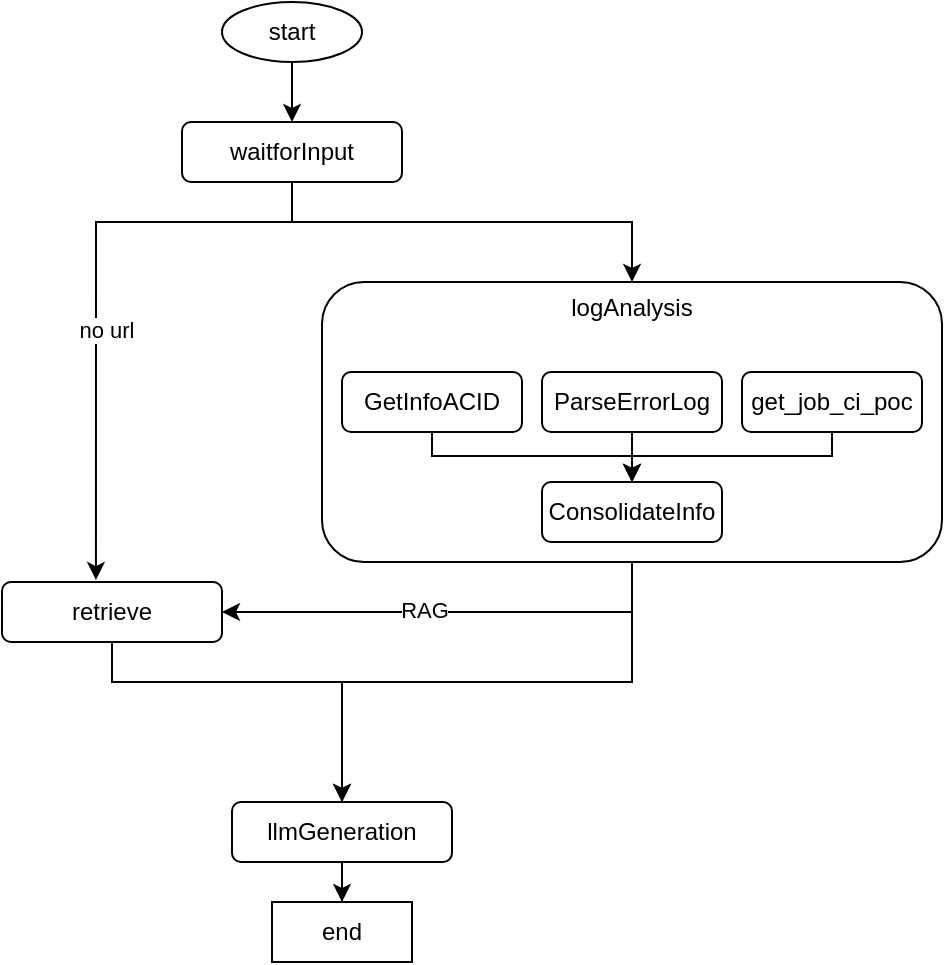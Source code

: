 <mxfile version="26.0.11" pages="2">
  <diagram name="Page-1" id="2KfSKzagt-H9lkBOi7nG">
    <mxGraphModel dx="983" dy="517" grid="0" gridSize="10" guides="1" tooltips="1" connect="1" arrows="1" fold="1" page="1" pageScale="1" pageWidth="850" pageHeight="1100" math="0" shadow="0">
      <root>
        <mxCell id="0" />
        <mxCell id="1" parent="0" />
        <mxCell id="HYfDQJVTTf4Tqtrrh-YE-16" style="edgeStyle=orthogonalEdgeStyle;rounded=0;orthogonalLoop=1;jettySize=auto;html=1;" parent="1" source="HYfDQJVTTf4Tqtrrh-YE-2" target="HYfDQJVTTf4Tqtrrh-YE-5" edge="1">
          <mxGeometry relative="1" as="geometry" />
        </mxCell>
        <mxCell id="HYfDQJVTTf4Tqtrrh-YE-2" value="start" style="ellipse;whiteSpace=wrap;html=1;" parent="1" vertex="1">
          <mxGeometry x="220" y="30" width="70" height="30" as="geometry" />
        </mxCell>
        <mxCell id="HYfDQJVTTf4Tqtrrh-YE-3" value="end" style="rounded=0;whiteSpace=wrap;html=1;" parent="1" vertex="1">
          <mxGeometry x="245" y="480" width="70" height="30" as="geometry" />
        </mxCell>
        <mxCell id="HYfDQJVTTf4Tqtrrh-YE-18" style="edgeStyle=orthogonalEdgeStyle;rounded=0;orthogonalLoop=1;jettySize=auto;html=1;entryX=0.5;entryY=0;entryDx=0;entryDy=0;" parent="1" source="HYfDQJVTTf4Tqtrrh-YE-5" target="HYfDQJVTTf4Tqtrrh-YE-6" edge="1">
          <mxGeometry relative="1" as="geometry">
            <Array as="points">
              <mxPoint x="255" y="140" />
              <mxPoint x="425" y="140" />
            </Array>
          </mxGeometry>
        </mxCell>
        <mxCell id="HYfDQJVTTf4Tqtrrh-YE-5" value="waitforInput" style="rounded=1;whiteSpace=wrap;html=1;" parent="1" vertex="1">
          <mxGeometry x="200" y="90" width="110" height="30" as="geometry" />
        </mxCell>
        <mxCell id="HYfDQJVTTf4Tqtrrh-YE-24" style="edgeStyle=orthogonalEdgeStyle;rounded=0;orthogonalLoop=1;jettySize=auto;html=1;entryX=0.5;entryY=0;entryDx=0;entryDy=0;" parent="1" source="HYfDQJVTTf4Tqtrrh-YE-7" target="HYfDQJVTTf4Tqtrrh-YE-3" edge="1">
          <mxGeometry relative="1" as="geometry" />
        </mxCell>
        <mxCell id="HYfDQJVTTf4Tqtrrh-YE-7" value="llmGeneration" style="rounded=1;whiteSpace=wrap;html=1;" parent="1" vertex="1">
          <mxGeometry x="225" y="430" width="110" height="30" as="geometry" />
        </mxCell>
        <mxCell id="hVEIs468KWUYcnS5dMG5-2" style="edgeStyle=orthogonalEdgeStyle;rounded=0;orthogonalLoop=1;jettySize=auto;html=1;entryX=0.5;entryY=0;entryDx=0;entryDy=0;" edge="1" parent="1" source="HYfDQJVTTf4Tqtrrh-YE-8" target="HYfDQJVTTf4Tqtrrh-YE-7">
          <mxGeometry relative="1" as="geometry">
            <Array as="points">
              <mxPoint x="165" y="370" />
              <mxPoint x="280" y="370" />
            </Array>
          </mxGeometry>
        </mxCell>
        <mxCell id="HYfDQJVTTf4Tqtrrh-YE-8" value="retrieve" style="rounded=1;whiteSpace=wrap;html=1;" parent="1" vertex="1">
          <mxGeometry x="110" y="320" width="110" height="30" as="geometry" />
        </mxCell>
        <mxCell id="HYfDQJVTTf4Tqtrrh-YE-14" value="" style="group" parent="1" vertex="1" connectable="0">
          <mxGeometry x="270" y="170" width="310" height="140" as="geometry" />
        </mxCell>
        <mxCell id="HYfDQJVTTf4Tqtrrh-YE-6" value="logAnalysis&lt;div&gt;&lt;br&gt;&lt;/div&gt;&lt;div&gt;&lt;br&gt;&lt;/div&gt;&lt;div&gt;&lt;br&gt;&lt;/div&gt;&lt;div&gt;&lt;br&gt;&lt;/div&gt;&lt;div&gt;&lt;br&gt;&lt;/div&gt;&lt;div&gt;&lt;br&gt;&lt;/div&gt;&lt;div&gt;&lt;br&gt;&lt;/div&gt;&lt;div&gt;&lt;br&gt;&lt;/div&gt;" style="rounded=1;whiteSpace=wrap;html=1;labelPosition=center;verticalLabelPosition=middle;align=center;verticalAlign=middle;movable=1;resizable=1;rotatable=1;deletable=1;editable=1;locked=0;connectable=1;" parent="HYfDQJVTTf4Tqtrrh-YE-14" vertex="1">
          <mxGeometry width="310" height="140" as="geometry" />
        </mxCell>
        <mxCell id="HYfDQJVTTf4Tqtrrh-YE-25" style="edgeStyle=orthogonalEdgeStyle;rounded=0;orthogonalLoop=1;jettySize=auto;html=1;entryX=0.5;entryY=0;entryDx=0;entryDy=0;" parent="HYfDQJVTTf4Tqtrrh-YE-14" source="HYfDQJVTTf4Tqtrrh-YE-9" target="HYfDQJVTTf4Tqtrrh-YE-13" edge="1">
          <mxGeometry relative="1" as="geometry">
            <Array as="points">
              <mxPoint x="55" y="87" />
              <mxPoint x="155" y="87" />
            </Array>
          </mxGeometry>
        </mxCell>
        <mxCell id="HYfDQJVTTf4Tqtrrh-YE-9" value="&lt;div&gt;&lt;span style=&quot;background-color: transparent; color: light-dark(rgb(0, 0, 0), rgb(255, 255, 255));&quot;&gt;GetInfoACID&lt;/span&gt;&lt;/div&gt;" style="rounded=1;whiteSpace=wrap;html=1;movable=1;resizable=1;rotatable=1;deletable=1;editable=1;locked=0;connectable=1;" parent="HYfDQJVTTf4Tqtrrh-YE-14" vertex="1">
          <mxGeometry x="10" y="45" width="90" height="30" as="geometry" />
        </mxCell>
        <mxCell id="HYfDQJVTTf4Tqtrrh-YE-26" style="edgeStyle=orthogonalEdgeStyle;rounded=0;orthogonalLoop=1;jettySize=auto;html=1;entryX=0.5;entryY=0;entryDx=0;entryDy=0;" parent="HYfDQJVTTf4Tqtrrh-YE-14" source="HYfDQJVTTf4Tqtrrh-YE-10" target="HYfDQJVTTf4Tqtrrh-YE-13" edge="1">
          <mxGeometry relative="1" as="geometry" />
        </mxCell>
        <mxCell id="HYfDQJVTTf4Tqtrrh-YE-10" value="&lt;div&gt;&lt;span style=&quot;background-color: transparent; color: light-dark(rgb(0, 0, 0), rgb(255, 255, 255));&quot;&gt;ParseErrorLog&lt;/span&gt;&lt;/div&gt;" style="rounded=1;whiteSpace=wrap;html=1;movable=1;resizable=1;rotatable=1;deletable=1;editable=1;locked=0;connectable=1;" parent="HYfDQJVTTf4Tqtrrh-YE-14" vertex="1">
          <mxGeometry x="110" y="45" width="90" height="30" as="geometry" />
        </mxCell>
        <mxCell id="HYfDQJVTTf4Tqtrrh-YE-27" style="edgeStyle=orthogonalEdgeStyle;rounded=0;orthogonalLoop=1;jettySize=auto;html=1;entryX=0.5;entryY=0;entryDx=0;entryDy=0;" parent="HYfDQJVTTf4Tqtrrh-YE-14" source="HYfDQJVTTf4Tqtrrh-YE-12" target="HYfDQJVTTf4Tqtrrh-YE-13" edge="1">
          <mxGeometry relative="1" as="geometry">
            <Array as="points">
              <mxPoint x="255" y="87" />
              <mxPoint x="155" y="87" />
            </Array>
          </mxGeometry>
        </mxCell>
        <mxCell id="HYfDQJVTTf4Tqtrrh-YE-12" value="&lt;div&gt;&lt;span style=&quot;background-color: transparent; color: light-dark(rgb(0, 0, 0), rgb(255, 255, 255));&quot;&gt;get_job_ci_poc&lt;/span&gt;&lt;/div&gt;" style="rounded=1;whiteSpace=wrap;html=1;movable=1;resizable=1;rotatable=1;deletable=1;editable=1;locked=0;connectable=1;" parent="HYfDQJVTTf4Tqtrrh-YE-14" vertex="1">
          <mxGeometry x="210" y="45" width="90" height="30" as="geometry" />
        </mxCell>
        <mxCell id="HYfDQJVTTf4Tqtrrh-YE-13" value="ConsolidateInfo" style="rounded=1;whiteSpace=wrap;html=1;movable=1;resizable=1;rotatable=1;deletable=1;editable=1;locked=0;connectable=1;" parent="HYfDQJVTTf4Tqtrrh-YE-14" vertex="1">
          <mxGeometry x="110" y="100" width="90" height="30" as="geometry" />
        </mxCell>
        <mxCell id="HYfDQJVTTf4Tqtrrh-YE-17" style="edgeStyle=orthogonalEdgeStyle;rounded=0;orthogonalLoop=1;jettySize=auto;html=1;entryX=0.427;entryY=-0.033;entryDx=0;entryDy=0;entryPerimeter=0;" parent="1" source="HYfDQJVTTf4Tqtrrh-YE-5" target="HYfDQJVTTf4Tqtrrh-YE-8" edge="1">
          <mxGeometry relative="1" as="geometry">
            <Array as="points">
              <mxPoint x="255" y="140" />
              <mxPoint x="157" y="140" />
            </Array>
          </mxGeometry>
        </mxCell>
        <mxCell id="HYfDQJVTTf4Tqtrrh-YE-22" value="no url" style="edgeLabel;html=1;align=center;verticalAlign=middle;resizable=0;points=[];" parent="HYfDQJVTTf4Tqtrrh-YE-17" vertex="1" connectable="0">
          <mxGeometry x="0.158" y="5" relative="1" as="geometry">
            <mxPoint as="offset" />
          </mxGeometry>
        </mxCell>
        <mxCell id="HYfDQJVTTf4Tqtrrh-YE-21" style="edgeStyle=orthogonalEdgeStyle;rounded=0;orthogonalLoop=1;jettySize=auto;html=1;entryX=1;entryY=0.5;entryDx=0;entryDy=0;" parent="1" source="HYfDQJVTTf4Tqtrrh-YE-6" target="HYfDQJVTTf4Tqtrrh-YE-8" edge="1">
          <mxGeometry relative="1" as="geometry">
            <Array as="points">
              <mxPoint x="425" y="335" />
            </Array>
          </mxGeometry>
        </mxCell>
        <mxCell id="HYfDQJVTTf4Tqtrrh-YE-23" value="RAG" style="edgeLabel;html=1;align=center;verticalAlign=middle;resizable=0;points=[];" parent="HYfDQJVTTf4Tqtrrh-YE-21" vertex="1" connectable="0">
          <mxGeometry x="0.122" y="-1" relative="1" as="geometry">
            <mxPoint as="offset" />
          </mxGeometry>
        </mxCell>
        <mxCell id="hVEIs468KWUYcnS5dMG5-1" style="edgeStyle=orthogonalEdgeStyle;rounded=0;orthogonalLoop=1;jettySize=auto;html=1;entryX=0.5;entryY=0;entryDx=0;entryDy=0;" edge="1" parent="1" source="HYfDQJVTTf4Tqtrrh-YE-6" target="HYfDQJVTTf4Tqtrrh-YE-7">
          <mxGeometry relative="1" as="geometry" />
        </mxCell>
      </root>
    </mxGraphModel>
  </diagram>
  <diagram id="JcN2B3zUSZ2rr4IqSIaq" name="Page-2">
    <mxGraphModel dx="2278" dy="1147" grid="0" gridSize="10" guides="1" tooltips="1" connect="1" arrows="1" fold="1" page="0" pageScale="1" pageWidth="850" pageHeight="1100" math="0" shadow="0">
      <root>
        <mxCell id="0" />
        <mxCell id="1" parent="0" />
        <mxCell id="s_hBS6ojJxhgFw00-XUI-15" style="edgeStyle=orthogonalEdgeStyle;rounded=0;orthogonalLoop=1;jettySize=auto;html=1;entryX=0;entryY=0.5;entryDx=0;entryDy=0;" parent="1" source="W9dB_x1g_blKPgoSchfL-1" target="W9dB_x1g_blKPgoSchfL-10" edge="1">
          <mxGeometry relative="1" as="geometry">
            <Array as="points">
              <mxPoint x="40" y="325" />
              <mxPoint x="40" y="200" />
            </Array>
          </mxGeometry>
        </mxCell>
        <mxCell id="s_hBS6ojJxhgFw00-XUI-16" style="edgeStyle=orthogonalEdgeStyle;rounded=0;orthogonalLoop=1;jettySize=auto;html=1;entryX=0;entryY=0.5;entryDx=0;entryDy=0;" parent="1" source="W9dB_x1g_blKPgoSchfL-1" target="W9dB_x1g_blKPgoSchfL-11" edge="1">
          <mxGeometry relative="1" as="geometry">
            <Array as="points">
              <mxPoint x="40" y="325" />
              <mxPoint x="40" y="450" />
            </Array>
          </mxGeometry>
        </mxCell>
        <mxCell id="s_hBS6ojJxhgFw00-XUI-17" style="edgeStyle=orthogonalEdgeStyle;rounded=0;orthogonalLoop=1;jettySize=auto;html=1;entryX=0;entryY=0.5;entryDx=0;entryDy=0;" parent="1" source="W9dB_x1g_blKPgoSchfL-1" target="W9dB_x1g_blKPgoSchfL-4" edge="1">
          <mxGeometry relative="1" as="geometry">
            <Array as="points">
              <mxPoint x="40" y="325" />
              <mxPoint x="40" y="530" />
            </Array>
          </mxGeometry>
        </mxCell>
        <mxCell id="W9dB_x1g_blKPgoSchfL-1" value="waitforInput" style="rounded=1;whiteSpace=wrap;html=1;fillColor=#1ba1e2;strokeColor=#006EAF;fontColor=#ffffff;" parent="1" vertex="1">
          <mxGeometry x="-180" y="310" width="110" height="30" as="geometry" />
        </mxCell>
        <mxCell id="W9dB_x1g_blKPgoSchfL-15" style="edgeStyle=orthogonalEdgeStyle;rounded=0;orthogonalLoop=1;jettySize=auto;html=1;entryX=0;entryY=0.5;entryDx=0;entryDy=0;" parent="1" source="W9dB_x1g_blKPgoSchfL-4" target="W9dB_x1g_blKPgoSchfL-12" edge="1">
          <mxGeometry relative="1" as="geometry" />
        </mxCell>
        <mxCell id="W9dB_x1g_blKPgoSchfL-4" value="&quot;SupplementContext&quot;:&lt;span style=&quot;color: rgb(42, 161, 152); background-color: rgb(0, 43, 54); font-family: Consolas, &amp;quot;Courier New&amp;quot;, monospace; font-size: 13px; white-space: pre;&quot;&gt;Invalid URL&lt;/span&gt;" style="rounded=1;whiteSpace=wrap;html=1;fillColor=#f8cecc;strokeColor=#b85450;" parent="1" vertex="1">
          <mxGeometry x="110" y="510" width="240" height="40" as="geometry" />
        </mxCell>
        <mxCell id="W9dB_x1g_blKPgoSchfL-21" style="edgeStyle=orthogonalEdgeStyle;rounded=0;orthogonalLoop=1;jettySize=auto;html=1;" parent="1" source="W9dB_x1g_blKPgoSchfL-10" target="W9dB_x1g_blKPgoSchfL-20" edge="1">
          <mxGeometry relative="1" as="geometry" />
        </mxCell>
        <mxCell id="W9dB_x1g_blKPgoSchfL-10" value="&quot;url&quot;: url.strip(&quot;\&quot;&quot;).strip(&quot;\&#39;&quot;).strip()" style="rounded=1;whiteSpace=wrap;html=1;fillColor=#d5e8d4;strokeColor=#82b366;" parent="1" vertex="1">
          <mxGeometry x="82" y="179" width="200" height="40" as="geometry" />
        </mxCell>
        <mxCell id="W9dB_x1g_blKPgoSchfL-14" style="edgeStyle=orthogonalEdgeStyle;rounded=0;orthogonalLoop=1;jettySize=auto;html=1;entryX=0;entryY=0.5;entryDx=0;entryDy=0;" parent="1" source="W9dB_x1g_blKPgoSchfL-11" target="W9dB_x1g_blKPgoSchfL-12" edge="1">
          <mxGeometry relative="1" as="geometry" />
        </mxCell>
        <mxCell id="W9dB_x1g_blKPgoSchfL-11" value="&quot;keyforRag&quot;:question" style="rounded=1;whiteSpace=wrap;html=1;fillColor=#d5e8d4;strokeColor=#82b366;" parent="1" vertex="1">
          <mxGeometry x="115" y="430" width="235" height="40" as="geometry" />
        </mxCell>
        <mxCell id="W9dB_x1g_blKPgoSchfL-18" style="edgeStyle=orthogonalEdgeStyle;rounded=0;orthogonalLoop=1;jettySize=auto;html=1;entryX=0;entryY=0.5;entryDx=0;entryDy=0;" parent="1" source="W9dB_x1g_blKPgoSchfL-12" target="W9dB_x1g_blKPgoSchfL-16" edge="1">
          <mxGeometry relative="1" as="geometry" />
        </mxCell>
        <mxCell id="W9dB_x1g_blKPgoSchfL-19" style="edgeStyle=orthogonalEdgeStyle;rounded=0;orthogonalLoop=1;jettySize=auto;html=1;entryX=0;entryY=0.5;entryDx=0;entryDy=0;" parent="1" source="W9dB_x1g_blKPgoSchfL-12" target="W9dB_x1g_blKPgoSchfL-17" edge="1">
          <mxGeometry relative="1" as="geometry" />
        </mxCell>
        <mxCell id="W9dB_x1g_blKPgoSchfL-12" value="retrieve" style="rounded=1;whiteSpace=wrap;html=1;fillColor=#1ba1e2;fontColor=#ffffff;strokeColor=#006EAF;" parent="1" vertex="1">
          <mxGeometry x="400" y="470" width="110" height="30" as="geometry" />
        </mxCell>
        <mxCell id="s_hBS6ojJxhgFw00-XUI-24" style="edgeStyle=orthogonalEdgeStyle;rounded=0;orthogonalLoop=1;jettySize=auto;html=1;entryX=0;entryY=0.5;entryDx=0;entryDy=0;" parent="1" source="W9dB_x1g_blKPgoSchfL-16" target="s_hBS6ojJxhgFw00-XUI-22" edge="1">
          <mxGeometry relative="1" as="geometry">
            <mxPoint x="890" y="450" as="targetPoint" />
          </mxGeometry>
        </mxCell>
        <mxCell id="W9dB_x1g_blKPgoSchfL-16" value="&quot;documents&quot;: documents,&amp;nbsp;&lt;br&gt;&lt;span style=&quot;background-color: transparent; color: light-dark(rgb(0, 0, 0), rgb(255, 255, 255));&quot;&gt;&quot;keyforRag&quot;: givenInput&lt;/span&gt;&lt;div&gt;&lt;span style=&quot;color: rgb(10, 56, 240);&quot;&gt;&quot;scene&quot;: DEFAULT/ACID&lt;/span&gt;&lt;/div&gt;" style="rounded=1;whiteSpace=wrap;html=1;fillColor=#d5e8d4;strokeColor=#82b366;" parent="1" vertex="1">
          <mxGeometry x="630" y="430" width="170" height="50" as="geometry" />
        </mxCell>
        <mxCell id="s_hBS6ojJxhgFw00-XUI-25" style="edgeStyle=orthogonalEdgeStyle;rounded=0;orthogonalLoop=1;jettySize=auto;html=1;entryX=0;entryY=0.5;entryDx=0;entryDy=0;" parent="1" source="W9dB_x1g_blKPgoSchfL-17" target="s_hBS6ojJxhgFw00-XUI-22" edge="1">
          <mxGeometry relative="1" as="geometry" />
        </mxCell>
        <mxCell id="W9dB_x1g_blKPgoSchfL-17" value="&quot;documents&quot;: [],&amp;nbsp;&lt;div&gt;&quot;keyforRag&quot;: &quot;&quot;&lt;br&gt;&lt;span style=&quot;color: rgb(10, 56, 240);&quot;&gt;&quot;scene&quot;: DEFAULT&lt;/span&gt;&lt;/div&gt;" style="rounded=1;whiteSpace=wrap;html=1;fillColor=#f8cecc;strokeColor=#b85450;" parent="1" vertex="1">
          <mxGeometry x="630" y="502" width="170" height="50" as="geometry" />
        </mxCell>
        <mxCell id="s_hBS6ojJxhgFw00-XUI-6" style="edgeStyle=orthogonalEdgeStyle;rounded=0;orthogonalLoop=1;jettySize=auto;html=1;entryX=0;entryY=0.5;entryDx=0;entryDy=0;" parent="1" source="W9dB_x1g_blKPgoSchfL-20" target="W9dB_x1g_blKPgoSchfL-29" edge="1">
          <mxGeometry relative="1" as="geometry" />
        </mxCell>
        <mxCell id="s_hBS6ojJxhgFw00-XUI-7" style="edgeStyle=orthogonalEdgeStyle;rounded=0;orthogonalLoop=1;jettySize=auto;html=1;entryX=0;entryY=0.5;entryDx=0;entryDy=0;" parent="1" source="W9dB_x1g_blKPgoSchfL-20" target="W9dB_x1g_blKPgoSchfL-28" edge="1">
          <mxGeometry relative="1" as="geometry" />
        </mxCell>
        <mxCell id="s_hBS6ojJxhgFw00-XUI-8" style="edgeStyle=orthogonalEdgeStyle;rounded=0;orthogonalLoop=1;jettySize=auto;html=1;entryX=0;entryY=0.5;entryDx=0;entryDy=0;" parent="1" source="W9dB_x1g_blKPgoSchfL-20" target="W9dB_x1g_blKPgoSchfL-27" edge="1">
          <mxGeometry relative="1" as="geometry" />
        </mxCell>
        <mxCell id="W9dB_x1g_blKPgoSchfL-20" value="logAnalysis" style="rounded=1;whiteSpace=wrap;html=1;fillColor=#1ba1e2;fontColor=#ffffff;strokeColor=#006EAF;" parent="1" vertex="1">
          <mxGeometry x="342" y="184" width="110" height="30" as="geometry" />
        </mxCell>
        <mxCell id="W9dB_x1g_blKPgoSchfL-30" value="" style="group" parent="1" vertex="1" connectable="0">
          <mxGeometry x="502" y="139" width="250" height="120" as="geometry" />
        </mxCell>
        <mxCell id="W9dB_x1g_blKPgoSchfL-28" value="&lt;div&gt;ParseErrorLog&lt;/div&gt;&lt;div&gt;&lt;br&gt;&lt;/div&gt;&lt;div&gt;&lt;br&gt;&lt;/div&gt;&lt;div&gt;&lt;br&gt;&lt;/div&gt;&lt;div&gt;&lt;br&gt;&lt;/div&gt;&lt;div&gt;&lt;br&gt;&lt;/div&gt;&lt;div&gt;&lt;br&gt;&lt;/div&gt;&lt;div&gt;&lt;br&gt;&lt;/div&gt;" style="rounded=0;whiteSpace=wrap;html=1;" parent="W9dB_x1g_blKPgoSchfL-30" vertex="1">
          <mxGeometry width="250" height="120" as="geometry" />
        </mxCell>
        <mxCell id="W9dB_x1g_blKPgoSchfL-24" value="&quot;urlaccessibility&quot;: False" style="rounded=1;whiteSpace=wrap;html=1;fillColor=#f8cecc;strokeColor=#b85450;" parent="W9dB_x1g_blKPgoSchfL-30" vertex="1">
          <mxGeometry x="10" y="20" width="170" height="40" as="geometry" />
        </mxCell>
        <mxCell id="W9dB_x1g_blKPgoSchfL-25" value="&quot;urlaccessibility&quot;:True,&amp;nbsp;&lt;div&gt;&quot;errorLog&quot;:msg&lt;/div&gt;" style="rounded=1;whiteSpace=wrap;html=1;fillColor=#d5e8d4;strokeColor=#82b366;" parent="W9dB_x1g_blKPgoSchfL-30" vertex="1">
          <mxGeometry x="10" y="70" width="230" height="40" as="geometry" />
        </mxCell>
        <mxCell id="W9dB_x1g_blKPgoSchfL-31" value="" style="group" parent="1" vertex="1" connectable="0">
          <mxGeometry x="502" y="279" width="250" height="80" as="geometry" />
        </mxCell>
        <mxCell id="W9dB_x1g_blKPgoSchfL-27" value="&lt;div&gt;get_job_ci_poc&lt;/div&gt;&lt;div&gt;&lt;br&gt;&lt;/div&gt;&lt;div&gt;&lt;br&gt;&lt;/div&gt;&lt;div&gt;&lt;br&gt;&lt;/div&gt;" style="rounded=0;whiteSpace=wrap;html=1;" parent="W9dB_x1g_blKPgoSchfL-31" vertex="1">
          <mxGeometry width="250" height="80" as="geometry" />
        </mxCell>
        <mxCell id="W9dB_x1g_blKPgoSchfL-26" value="&quot;SupplementContext&quot;: [&quot;xxx&quot;]" style="rounded=1;whiteSpace=wrap;html=1;fillColor=#fff2cc;strokeColor=#d6b656;" parent="W9dB_x1g_blKPgoSchfL-31" vertex="1">
          <mxGeometry x="10" y="30" width="170" height="40" as="geometry" />
        </mxCell>
        <mxCell id="W9dB_x1g_blKPgoSchfL-32" value="" style="group;fillColor=#f8cecc;strokeColor=#b85450;" parent="1" vertex="1" connectable="0">
          <mxGeometry x="502" y="-1" width="250" height="120" as="geometry" />
        </mxCell>
        <mxCell id="W9dB_x1g_blKPgoSchfL-29" value="&lt;div&gt;GetInfoACID&lt;/div&gt;&lt;div&gt;&lt;br&gt;&lt;/div&gt;&lt;div&gt;&lt;br&gt;&lt;/div&gt;&lt;div&gt;&lt;br&gt;&lt;/div&gt;&lt;div&gt;&lt;br&gt;&lt;/div&gt;&lt;div&gt;&lt;br&gt;&lt;/div&gt;&lt;div&gt;&lt;br&gt;&lt;/div&gt;&lt;div&gt;&lt;br&gt;&lt;/div&gt;" style="rounded=0;whiteSpace=wrap;html=1;" parent="W9dB_x1g_blKPgoSchfL-32" vertex="1">
          <mxGeometry width="250" height="120" as="geometry" />
        </mxCell>
        <mxCell id="W9dB_x1g_blKPgoSchfL-22" value="&quot;acid_return&quot;: &quot;Success&quot;" style="rounded=1;whiteSpace=wrap;html=1;fillColor=#d5e8d4;strokeColor=#82b366;" parent="W9dB_x1g_blKPgoSchfL-32" vertex="1">
          <mxGeometry x="8" y="20" width="170" height="40" as="geometry" />
        </mxCell>
        <mxCell id="W9dB_x1g_blKPgoSchfL-23" value="&quot;acid_return&quot;: &quot;Error&quot;&lt;div&gt;&amp;nbsp;&quot;SupplementContext&quot;: [&quot;Invalid Jenkins&quot;]&amp;nbsp;&lt;/div&gt;" style="rounded=1;whiteSpace=wrap;html=1;fillColor=#f8cecc;strokeColor=#b85450;" parent="W9dB_x1g_blKPgoSchfL-32" vertex="1">
          <mxGeometry x="7" y="70" width="230" height="40" as="geometry" />
        </mxCell>
        <mxCell id="s_hBS6ojJxhgFw00-XUI-4" value="" style="group;fillColor=#1ba1e2;fontColor=#ffffff;strokeColor=#006EAF;" parent="1" vertex="1" connectable="0">
          <mxGeometry x="830" y="148" width="180" height="90" as="geometry" />
        </mxCell>
        <mxCell id="W9dB_x1g_blKPgoSchfL-33" value="&lt;div&gt;&quot;keyforRag&quot;:RAGkey, &quot;SupplementContext&quot;: SupplementContext&lt;/div&gt;&lt;div&gt;&lt;font style=&quot;color: light-dark(rgb(10, 56, 240), rgb(237, 237, 237));&quot;&gt;&quot;scene&quot;: ACID&lt;/font&gt;&lt;/div&gt;" style="rounded=1;whiteSpace=wrap;html=1;arcSize=6;" parent="s_hBS6ojJxhgFw00-XUI-4" vertex="1">
          <mxGeometry y="12.857" width="180" height="77.143" as="geometry" />
        </mxCell>
        <mxCell id="s_hBS6ojJxhgFw00-XUI-3" value="&lt;font style=&quot;color: light-dark(rgb(255, 255, 255), rgb(237, 237, 237));&quot;&gt;ConsolidateInfo&lt;/font&gt;" style="text;html=1;align=center;verticalAlign=middle;whiteSpace=wrap;rounded=0;" parent="s_hBS6ojJxhgFw00-XUI-4" vertex="1">
          <mxGeometry x="40" width="100" height="15.429" as="geometry" />
        </mxCell>
        <mxCell id="s_hBS6ojJxhgFw00-XUI-12" style="edgeStyle=orthogonalEdgeStyle;rounded=0;orthogonalLoop=1;jettySize=auto;html=1;entryX=0;entryY=0.5;entryDx=0;entryDy=0;" parent="1" source="W9dB_x1g_blKPgoSchfL-29" target="W9dB_x1g_blKPgoSchfL-33" edge="1">
          <mxGeometry relative="1" as="geometry" />
        </mxCell>
        <mxCell id="s_hBS6ojJxhgFw00-XUI-13" style="edgeStyle=orthogonalEdgeStyle;rounded=0;orthogonalLoop=1;jettySize=auto;html=1;entryX=0;entryY=0.5;entryDx=0;entryDy=0;" parent="1" source="W9dB_x1g_blKPgoSchfL-28" target="W9dB_x1g_blKPgoSchfL-33" edge="1">
          <mxGeometry relative="1" as="geometry" />
        </mxCell>
        <mxCell id="s_hBS6ojJxhgFw00-XUI-14" style="edgeStyle=orthogonalEdgeStyle;rounded=0;orthogonalLoop=1;jettySize=auto;html=1;entryX=0;entryY=0.5;entryDx=0;entryDy=0;" parent="1" source="W9dB_x1g_blKPgoSchfL-27" target="W9dB_x1g_blKPgoSchfL-33" edge="1">
          <mxGeometry relative="1" as="geometry" />
        </mxCell>
        <mxCell id="s_hBS6ojJxhgFw00-XUI-23" value="" style="group;fillColor=#1ba1e2;fontColor=#ffffff;strokeColor=#006EAF;container=0;" parent="1" vertex="1" connectable="0">
          <mxGeometry x="940" y="405" width="130" height="160" as="geometry" />
        </mxCell>
        <mxCell id="s_hBS6ojJxhgFw00-XUI-27" style="edgeStyle=orthogonalEdgeStyle;rounded=0;orthogonalLoop=1;jettySize=auto;html=1;entryX=0.5;entryY=0;entryDx=0;entryDy=0;" parent="1" source="W9dB_x1g_blKPgoSchfL-33" target="s_hBS6ojJxhgFw00-XUI-22" edge="1">
          <mxGeometry relative="1" as="geometry">
            <Array as="points">
              <mxPoint x="920" y="380" />
              <mxPoint x="1005" y="380" />
            </Array>
          </mxGeometry>
        </mxCell>
        <mxCell id="UUjovHe1z0s14i4bKt5--1" value="ACID fail" style="edgeLabel;html=1;align=center;verticalAlign=middle;resizable=0;points=[];" parent="s_hBS6ojJxhgFw00-XUI-27" vertex="1" connectable="0">
          <mxGeometry x="0.468" y="-1" relative="1" as="geometry">
            <mxPoint x="-1" y="-10" as="offset" />
          </mxGeometry>
        </mxCell>
        <mxCell id="s_hBS6ojJxhgFw00-XUI-28" value="End" style="rounded=1;whiteSpace=wrap;html=1;fillColor=#1ba1e2;strokeColor=#006EAF;fontColor=#ffffff;" parent="1" vertex="1">
          <mxGeometry x="1130" y="470" width="110" height="30" as="geometry" />
        </mxCell>
        <mxCell id="s_hBS6ojJxhgFw00-XUI-30" style="edgeStyle=orthogonalEdgeStyle;rounded=0;orthogonalLoop=1;jettySize=auto;html=1;entryX=0;entryY=0.5;entryDx=0;entryDy=0;" parent="1" source="s_hBS6ojJxhgFw00-XUI-22" target="s_hBS6ojJxhgFw00-XUI-28" edge="1">
          <mxGeometry relative="1" as="geometry" />
        </mxCell>
        <mxCell id="1mWU_mu2NpnlFDehwUn9-3" style="edgeStyle=orthogonalEdgeStyle;rounded=0;orthogonalLoop=1;jettySize=auto;html=1;entryX=0.5;entryY=0;entryDx=0;entryDy=0;" parent="1" source="W9dB_x1g_blKPgoSchfL-33" target="W9dB_x1g_blKPgoSchfL-11" edge="1">
          <mxGeometry relative="1" as="geometry">
            <Array as="points">
              <mxPoint x="920" y="380" />
              <mxPoint x="233" y="380" />
            </Array>
          </mxGeometry>
        </mxCell>
        <mxCell id="iIvb7cYXxPGfJRQsNEgh-1" value="ACID success" style="edgeLabel;html=1;align=center;verticalAlign=middle;resizable=0;points=[];" vertex="1" connectable="0" parent="1mWU_mu2NpnlFDehwUn9-3">
          <mxGeometry x="-0.484" y="2" relative="1" as="geometry">
            <mxPoint x="-3" y="-12" as="offset" />
          </mxGeometry>
        </mxCell>
        <mxCell id="iIvb7cYXxPGfJRQsNEgh-7" value="" style="group" vertex="1" connectable="0" parent="1">
          <mxGeometry x="940" y="405" width="130" height="160" as="geometry" />
        </mxCell>
        <mxCell id="s_hBS6ojJxhgFw00-XUI-22" value="LLMGeneration" style="rounded=0;whiteSpace=wrap;html=1;verticalAlign=top;movable=1;resizable=1;rotatable=1;deletable=1;editable=1;locked=0;connectable=1;fillColor=#1ba1e2;fontColor=#ffffff;strokeColor=#006EAF;container=0;" parent="iIvb7cYXxPGfJRQsNEgh-7" vertex="1">
          <mxGeometry width="130" height="160" as="geometry" />
        </mxCell>
        <mxCell id="s_hBS6ojJxhgFw00-XUI-19" value="SupplementContext" style="rounded=0;whiteSpace=wrap;html=1;movable=0;resizable=0;rotatable=0;deletable=0;editable=0;locked=1;connectable=0;" parent="iIvb7cYXxPGfJRQsNEgh-7" vertex="1">
          <mxGeometry x="10" y="80" width="110" height="30" as="geometry" />
        </mxCell>
        <mxCell id="s_hBS6ojJxhgFw00-XUI-20" value="question" style="rounded=0;whiteSpace=wrap;html=1;movable=0;resizable=0;rotatable=0;deletable=0;editable=0;locked=1;connectable=0;" parent="iIvb7cYXxPGfJRQsNEgh-7" vertex="1">
          <mxGeometry x="10" y="40" width="110" height="30" as="geometry" />
        </mxCell>
        <mxCell id="s_hBS6ojJxhgFw00-XUI-21" value="documents" style="rounded=0;whiteSpace=wrap;html=1;movable=0;resizable=0;rotatable=0;deletable=0;editable=0;locked=1;connectable=0;" parent="iIvb7cYXxPGfJRQsNEgh-7" vertex="1">
          <mxGeometry x="10" y="120" width="110" height="30" as="geometry" />
        </mxCell>
      </root>
    </mxGraphModel>
  </diagram>
</mxfile>
